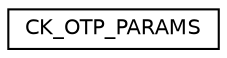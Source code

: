 digraph "Graphical Class Hierarchy"
{
  edge [fontname="Helvetica",fontsize="10",labelfontname="Helvetica",labelfontsize="10"];
  node [fontname="Helvetica",fontsize="10",shape=record];
  rankdir="LR";
  Node0 [label="CK_OTP_PARAMS",height=0.2,width=0.4,color="black", fillcolor="white", style="filled",URL="$struct_c_k___o_t_p___p_a_r_a_m_s.html"];
}
